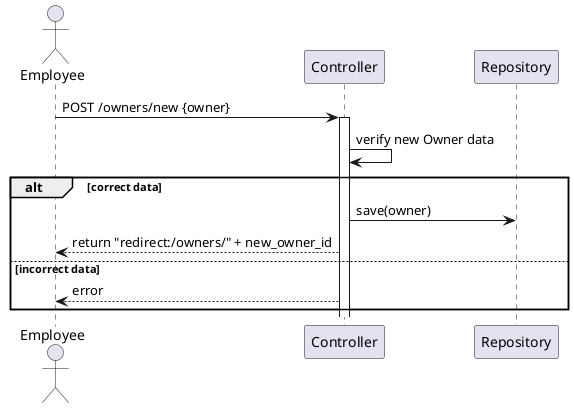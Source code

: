 @startuml

actor Employee
participant "Controller" as Controller
participant "Repository" as Repository

Employee -> Controller: POST /owners/new {owner}
activate Controller
Controller -> Controller: verify new Owner data
alt correct data
Controller -> Repository: save(owner)
Controller --> Employee: return "redirect:/owners/" + new_owner_id
else incorrect data
Controller --> Employee: error
end


@enduml
